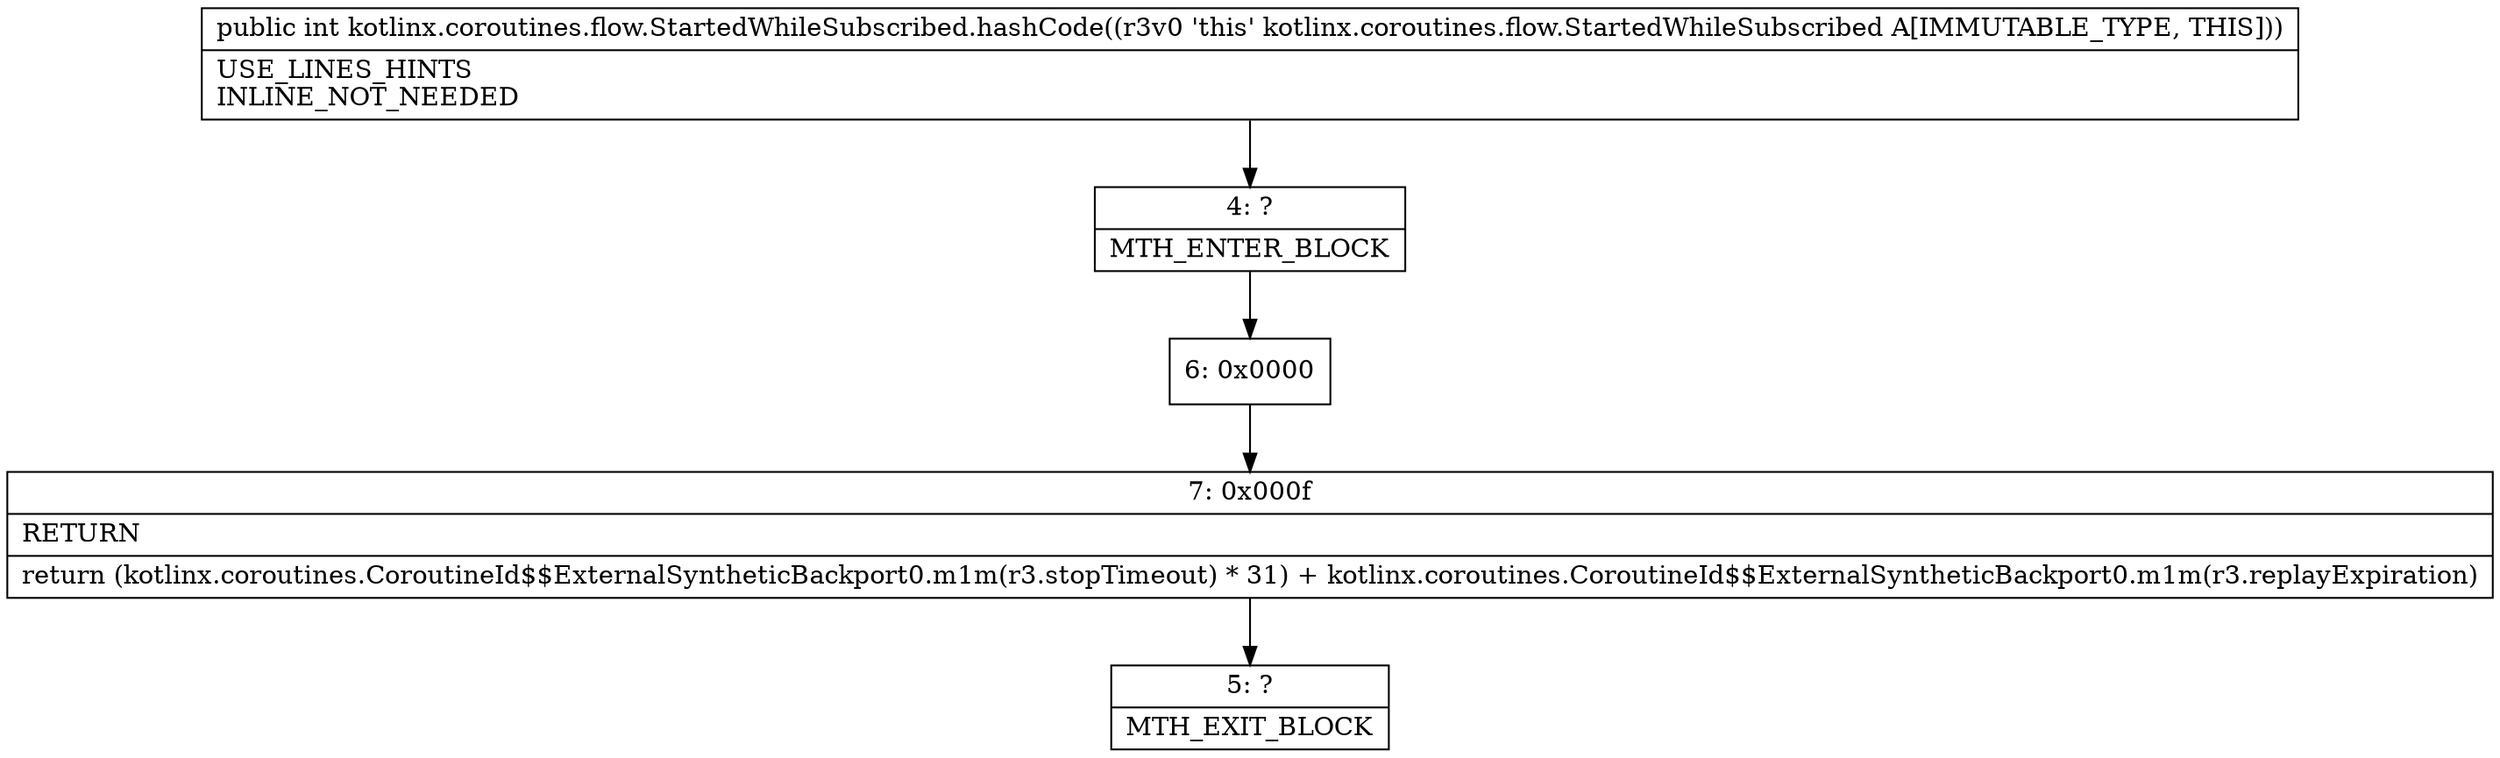 digraph "CFG forkotlinx.coroutines.flow.StartedWhileSubscribed.hashCode()I" {
Node_4 [shape=record,label="{4\:\ ?|MTH_ENTER_BLOCK\l}"];
Node_6 [shape=record,label="{6\:\ 0x0000}"];
Node_7 [shape=record,label="{7\:\ 0x000f|RETURN\l|return (kotlinx.coroutines.CoroutineId$$ExternalSyntheticBackport0.m1m(r3.stopTimeout) * 31) + kotlinx.coroutines.CoroutineId$$ExternalSyntheticBackport0.m1m(r3.replayExpiration)\l}"];
Node_5 [shape=record,label="{5\:\ ?|MTH_EXIT_BLOCK\l}"];
MethodNode[shape=record,label="{public int kotlinx.coroutines.flow.StartedWhileSubscribed.hashCode((r3v0 'this' kotlinx.coroutines.flow.StartedWhileSubscribed A[IMMUTABLE_TYPE, THIS]))  | USE_LINES_HINTS\lINLINE_NOT_NEEDED\l}"];
MethodNode -> Node_4;Node_4 -> Node_6;
Node_6 -> Node_7;
Node_7 -> Node_5;
}

